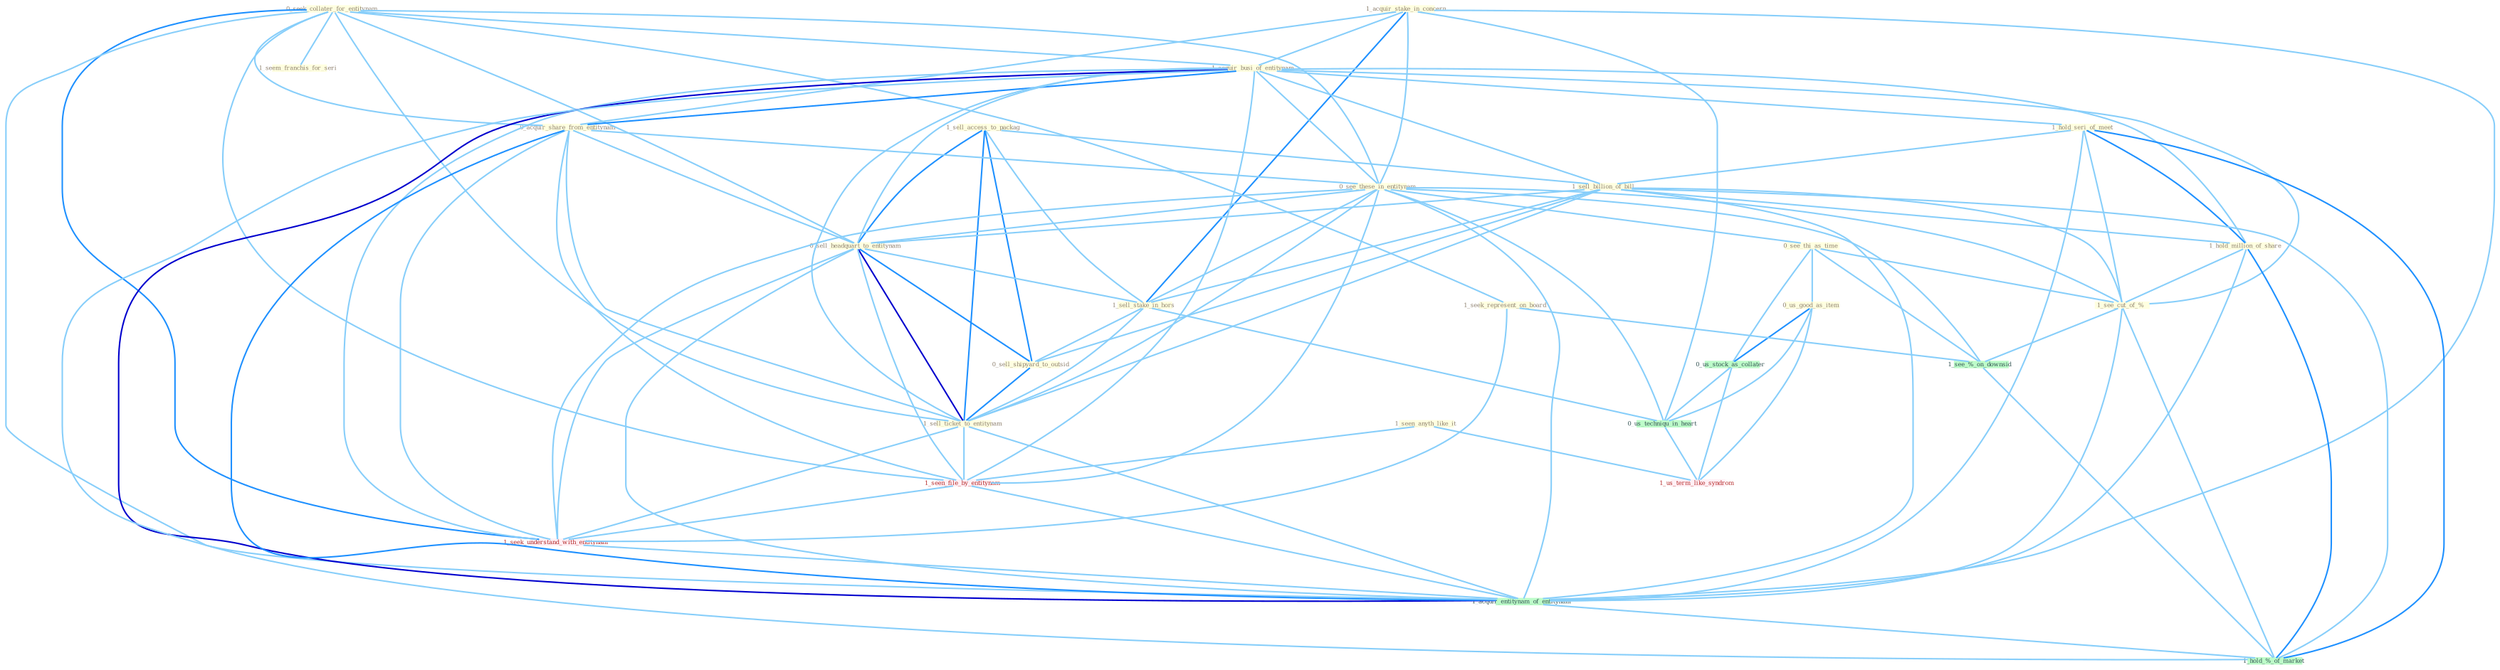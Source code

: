 Graph G{ 
    node
    [shape=polygon,style=filled,width=.5,height=.06,color="#BDFCC9",fixedsize=true,fontsize=4,
    fontcolor="#2f4f4f"];
    {node
    [color="#ffffe0", fontcolor="#8b7d6b"] "0_seek_collater_for_entitynam " "1_sell_access_to_packag " "1_acquir_stake_in_concern " "1_acquir_busi_of_entitynam " "0_acquir_share_from_entitynam " "0_see_these_in_entitynam " "1_hold_seri_of_meet " "0_see_thi_as_time " "1_sell_billion_of_bill " "1_seem_franchis_for_seri " "1_seen_anyth_like_it " "1_hold_million_of_share " "0_us_good_as_item " "0_sell_headquart_to_entitynam " "1_seek_represent_on_board " "1_sell_stake_in_hors " "1_see_cut_of_% " "0_sell_shipyard_to_outsid " "1_sell_ticket_to_entitynam "}
{node [color="#fff0f5", fontcolor="#b22222"] "1_seen_file_by_entitynam " "1_seek_understand_with_entitynam " "1_us_term_like_syndrom "}
edge [color="#B0E2FF"];

	"0_seek_collater_for_entitynam " -- "1_acquir_busi_of_entitynam " [w="1", color="#87cefa" ];
	"0_seek_collater_for_entitynam " -- "0_acquir_share_from_entitynam " [w="1", color="#87cefa" ];
	"0_seek_collater_for_entitynam " -- "0_see_these_in_entitynam " [w="1", color="#87cefa" ];
	"0_seek_collater_for_entitynam " -- "1_seem_franchis_for_seri " [w="1", color="#87cefa" ];
	"0_seek_collater_for_entitynam " -- "0_sell_headquart_to_entitynam " [w="1", color="#87cefa" ];
	"0_seek_collater_for_entitynam " -- "1_seek_represent_on_board " [w="1", color="#87cefa" ];
	"0_seek_collater_for_entitynam " -- "1_sell_ticket_to_entitynam " [w="1", color="#87cefa" ];
	"0_seek_collater_for_entitynam " -- "1_seen_file_by_entitynam " [w="1", color="#87cefa" ];
	"0_seek_collater_for_entitynam " -- "1_seek_understand_with_entitynam " [w="2", color="#1e90ff" , len=0.8];
	"0_seek_collater_for_entitynam " -- "1_acquir_entitynam_of_entitynam " [w="1", color="#87cefa" ];
	"1_sell_access_to_packag " -- "1_sell_billion_of_bill " [w="1", color="#87cefa" ];
	"1_sell_access_to_packag " -- "0_sell_headquart_to_entitynam " [w="2", color="#1e90ff" , len=0.8];
	"1_sell_access_to_packag " -- "1_sell_stake_in_hors " [w="1", color="#87cefa" ];
	"1_sell_access_to_packag " -- "0_sell_shipyard_to_outsid " [w="2", color="#1e90ff" , len=0.8];
	"1_sell_access_to_packag " -- "1_sell_ticket_to_entitynam " [w="2", color="#1e90ff" , len=0.8];
	"1_acquir_stake_in_concern " -- "1_acquir_busi_of_entitynam " [w="1", color="#87cefa" ];
	"1_acquir_stake_in_concern " -- "0_acquir_share_from_entitynam " [w="1", color="#87cefa" ];
	"1_acquir_stake_in_concern " -- "0_see_these_in_entitynam " [w="1", color="#87cefa" ];
	"1_acquir_stake_in_concern " -- "1_sell_stake_in_hors " [w="2", color="#1e90ff" , len=0.8];
	"1_acquir_stake_in_concern " -- "1_acquir_entitynam_of_entitynam " [w="1", color="#87cefa" ];
	"1_acquir_stake_in_concern " -- "0_us_techniqu_in_heart " [w="1", color="#87cefa" ];
	"1_acquir_busi_of_entitynam " -- "0_acquir_share_from_entitynam " [w="2", color="#1e90ff" , len=0.8];
	"1_acquir_busi_of_entitynam " -- "0_see_these_in_entitynam " [w="1", color="#87cefa" ];
	"1_acquir_busi_of_entitynam " -- "1_hold_seri_of_meet " [w="1", color="#87cefa" ];
	"1_acquir_busi_of_entitynam " -- "1_sell_billion_of_bill " [w="1", color="#87cefa" ];
	"1_acquir_busi_of_entitynam " -- "1_hold_million_of_share " [w="1", color="#87cefa" ];
	"1_acquir_busi_of_entitynam " -- "0_sell_headquart_to_entitynam " [w="1", color="#87cefa" ];
	"1_acquir_busi_of_entitynam " -- "1_see_cut_of_% " [w="1", color="#87cefa" ];
	"1_acquir_busi_of_entitynam " -- "1_sell_ticket_to_entitynam " [w="1", color="#87cefa" ];
	"1_acquir_busi_of_entitynam " -- "1_seen_file_by_entitynam " [w="1", color="#87cefa" ];
	"1_acquir_busi_of_entitynam " -- "1_seek_understand_with_entitynam " [w="1", color="#87cefa" ];
	"1_acquir_busi_of_entitynam " -- "1_acquir_entitynam_of_entitynam " [w="3", color="#0000cd" , len=0.6];
	"1_acquir_busi_of_entitynam " -- "1_hold_%_of_market " [w="1", color="#87cefa" ];
	"0_acquir_share_from_entitynam " -- "0_see_these_in_entitynam " [w="1", color="#87cefa" ];
	"0_acquir_share_from_entitynam " -- "0_sell_headquart_to_entitynam " [w="1", color="#87cefa" ];
	"0_acquir_share_from_entitynam " -- "1_sell_ticket_to_entitynam " [w="1", color="#87cefa" ];
	"0_acquir_share_from_entitynam " -- "1_seen_file_by_entitynam " [w="1", color="#87cefa" ];
	"0_acquir_share_from_entitynam " -- "1_seek_understand_with_entitynam " [w="1", color="#87cefa" ];
	"0_acquir_share_from_entitynam " -- "1_acquir_entitynam_of_entitynam " [w="2", color="#1e90ff" , len=0.8];
	"0_see_these_in_entitynam " -- "0_see_thi_as_time " [w="1", color="#87cefa" ];
	"0_see_these_in_entitynam " -- "0_sell_headquart_to_entitynam " [w="1", color="#87cefa" ];
	"0_see_these_in_entitynam " -- "1_sell_stake_in_hors " [w="1", color="#87cefa" ];
	"0_see_these_in_entitynam " -- "1_see_cut_of_% " [w="1", color="#87cefa" ];
	"0_see_these_in_entitynam " -- "1_sell_ticket_to_entitynam " [w="1", color="#87cefa" ];
	"0_see_these_in_entitynam " -- "1_seen_file_by_entitynam " [w="1", color="#87cefa" ];
	"0_see_these_in_entitynam " -- "1_seek_understand_with_entitynam " [w="1", color="#87cefa" ];
	"0_see_these_in_entitynam " -- "1_acquir_entitynam_of_entitynam " [w="1", color="#87cefa" ];
	"0_see_these_in_entitynam " -- "0_us_techniqu_in_heart " [w="1", color="#87cefa" ];
	"0_see_these_in_entitynam " -- "1_see_%_on_downsid " [w="1", color="#87cefa" ];
	"1_hold_seri_of_meet " -- "1_sell_billion_of_bill " [w="1", color="#87cefa" ];
	"1_hold_seri_of_meet " -- "1_hold_million_of_share " [w="2", color="#1e90ff" , len=0.8];
	"1_hold_seri_of_meet " -- "1_see_cut_of_% " [w="1", color="#87cefa" ];
	"1_hold_seri_of_meet " -- "1_acquir_entitynam_of_entitynam " [w="1", color="#87cefa" ];
	"1_hold_seri_of_meet " -- "1_hold_%_of_market " [w="2", color="#1e90ff" , len=0.8];
	"0_see_thi_as_time " -- "0_us_good_as_item " [w="1", color="#87cefa" ];
	"0_see_thi_as_time " -- "1_see_cut_of_% " [w="1", color="#87cefa" ];
	"0_see_thi_as_time " -- "0_us_stock_as_collater " [w="1", color="#87cefa" ];
	"0_see_thi_as_time " -- "1_see_%_on_downsid " [w="1", color="#87cefa" ];
	"1_sell_billion_of_bill " -- "1_hold_million_of_share " [w="1", color="#87cefa" ];
	"1_sell_billion_of_bill " -- "0_sell_headquart_to_entitynam " [w="1", color="#87cefa" ];
	"1_sell_billion_of_bill " -- "1_sell_stake_in_hors " [w="1", color="#87cefa" ];
	"1_sell_billion_of_bill " -- "1_see_cut_of_% " [w="1", color="#87cefa" ];
	"1_sell_billion_of_bill " -- "0_sell_shipyard_to_outsid " [w="1", color="#87cefa" ];
	"1_sell_billion_of_bill " -- "1_sell_ticket_to_entitynam " [w="1", color="#87cefa" ];
	"1_sell_billion_of_bill " -- "1_acquir_entitynam_of_entitynam " [w="1", color="#87cefa" ];
	"1_sell_billion_of_bill " -- "1_hold_%_of_market " [w="1", color="#87cefa" ];
	"1_seen_anyth_like_it " -- "1_seen_file_by_entitynam " [w="1", color="#87cefa" ];
	"1_seen_anyth_like_it " -- "1_us_term_like_syndrom " [w="1", color="#87cefa" ];
	"1_hold_million_of_share " -- "1_see_cut_of_% " [w="1", color="#87cefa" ];
	"1_hold_million_of_share " -- "1_acquir_entitynam_of_entitynam " [w="1", color="#87cefa" ];
	"1_hold_million_of_share " -- "1_hold_%_of_market " [w="2", color="#1e90ff" , len=0.8];
	"0_us_good_as_item " -- "0_us_stock_as_collater " [w="2", color="#1e90ff" , len=0.8];
	"0_us_good_as_item " -- "0_us_techniqu_in_heart " [w="1", color="#87cefa" ];
	"0_us_good_as_item " -- "1_us_term_like_syndrom " [w="1", color="#87cefa" ];
	"0_sell_headquart_to_entitynam " -- "1_sell_stake_in_hors " [w="1", color="#87cefa" ];
	"0_sell_headquart_to_entitynam " -- "0_sell_shipyard_to_outsid " [w="2", color="#1e90ff" , len=0.8];
	"0_sell_headquart_to_entitynam " -- "1_sell_ticket_to_entitynam " [w="3", color="#0000cd" , len=0.6];
	"0_sell_headquart_to_entitynam " -- "1_seen_file_by_entitynam " [w="1", color="#87cefa" ];
	"0_sell_headquart_to_entitynam " -- "1_seek_understand_with_entitynam " [w="1", color="#87cefa" ];
	"0_sell_headquart_to_entitynam " -- "1_acquir_entitynam_of_entitynam " [w="1", color="#87cefa" ];
	"1_seek_represent_on_board " -- "1_seek_understand_with_entitynam " [w="1", color="#87cefa" ];
	"1_seek_represent_on_board " -- "1_see_%_on_downsid " [w="1", color="#87cefa" ];
	"1_sell_stake_in_hors " -- "0_sell_shipyard_to_outsid " [w="1", color="#87cefa" ];
	"1_sell_stake_in_hors " -- "1_sell_ticket_to_entitynam " [w="1", color="#87cefa" ];
	"1_sell_stake_in_hors " -- "0_us_techniqu_in_heart " [w="1", color="#87cefa" ];
	"1_see_cut_of_% " -- "1_acquir_entitynam_of_entitynam " [w="1", color="#87cefa" ];
	"1_see_cut_of_% " -- "1_see_%_on_downsid " [w="1", color="#87cefa" ];
	"1_see_cut_of_% " -- "1_hold_%_of_market " [w="1", color="#87cefa" ];
	"0_sell_shipyard_to_outsid " -- "1_sell_ticket_to_entitynam " [w="2", color="#1e90ff" , len=0.8];
	"1_sell_ticket_to_entitynam " -- "1_seen_file_by_entitynam " [w="1", color="#87cefa" ];
	"1_sell_ticket_to_entitynam " -- "1_seek_understand_with_entitynam " [w="1", color="#87cefa" ];
	"1_sell_ticket_to_entitynam " -- "1_acquir_entitynam_of_entitynam " [w="1", color="#87cefa" ];
	"1_seen_file_by_entitynam " -- "1_seek_understand_with_entitynam " [w="1", color="#87cefa" ];
	"1_seen_file_by_entitynam " -- "1_acquir_entitynam_of_entitynam " [w="1", color="#87cefa" ];
	"0_us_stock_as_collater " -- "0_us_techniqu_in_heart " [w="1", color="#87cefa" ];
	"0_us_stock_as_collater " -- "1_us_term_like_syndrom " [w="1", color="#87cefa" ];
	"1_seek_understand_with_entitynam " -- "1_acquir_entitynam_of_entitynam " [w="1", color="#87cefa" ];
	"1_acquir_entitynam_of_entitynam " -- "1_hold_%_of_market " [w="1", color="#87cefa" ];
	"0_us_techniqu_in_heart " -- "1_us_term_like_syndrom " [w="1", color="#87cefa" ];
	"1_see_%_on_downsid " -- "1_hold_%_of_market " [w="1", color="#87cefa" ];
}